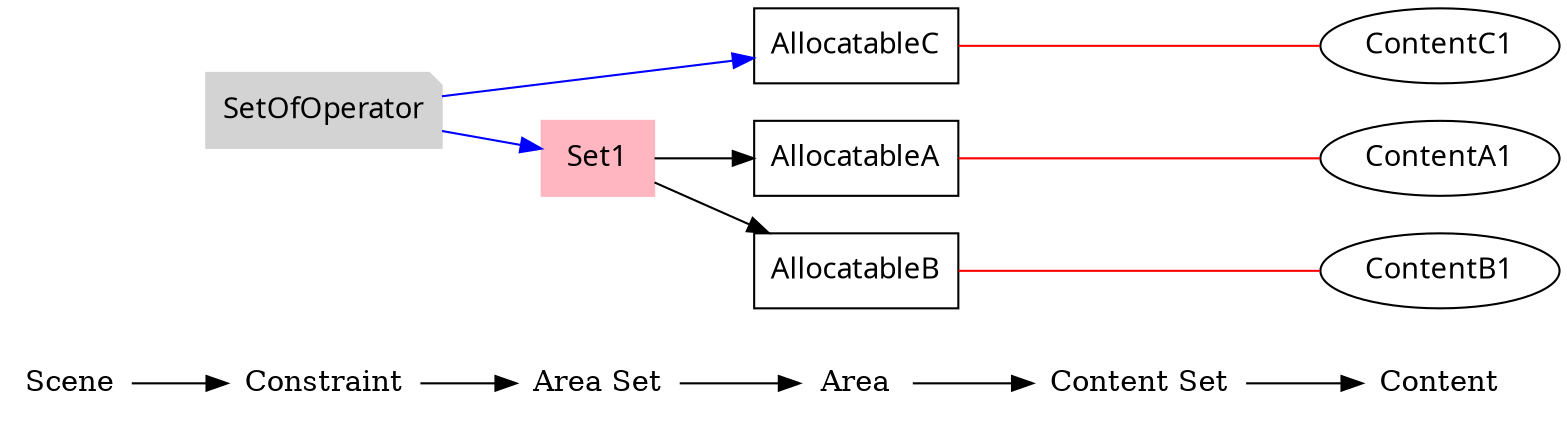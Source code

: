 digraph rule_objects_graph {
	rankdir = LR;
	charset="utf-8";
	clusterrank = global;
	
	node [shape = plaintext];
	Scene -> Constraint -> "Area Set" -> Area -> "Content Set" -> Content; 
	{ rank = same;
		node [shape = box];
		{
			Area;

			e1 [label="AllocatableA", fontname="Meiryo UI"];
			e2 [label="AllocatableB", fontname="Meiryo UI"];
			e3 [label="AllocatableC", fontname="Meiryo UI"];
		}
	}
	
	{ rank = same;
		node [shape = ellipse];
		{
			Content;

			e4 [label="ContentA1", fontname="Meiryo UI"];
			e5 [label="ContentB1", fontname="Meiryo UI"];
			e6 [label="ContentC1", fontname="Meiryo UI"];

		}
	}
	
	{
		subgraph subareaset {
			"Area Set";
			node [shape = box, style = filled, color = lightpink];

			e7 [label="Set1", fontname="Meiryo UI"];

		}
	}

	e7 -> e1;
	e7 -> e2;

	
	{
		subgraph subcontentset {
			"Content Set";
			node [shape = ellipse, style = filled, color = palegreen];


		}
	}



	

	

	e1 -> e4 [dir=none, color=red];
	e2 -> e5 [dir=none, color=red];
	e3 -> e6 [dir=none, color=red];
	

	

	subgraph scene { rank = same;
		node [shape = circle, style = filled, color = lightblue];
		{
			"Scene";

		}
	}

	{ rank = same;
		node [shape = note, style = filled, color = lightgrey];
		{
			"Constraint";
			e8 [label="SetOfOperator", fontname="Meiryo UI"];
		}
	}
	
	{ rank = same;
		node [shape = note, style = filled, color = lavenderblush2];
		{
			"Constraint";
		}
	}

	{ rank = same;
		node [shape = note, style = filled, color = lightpink2];
		{
			"Constraint";
		}
	}

	e8 -> e7 [color=blue];
	e8 -> e3 [color=blue];
	

	

	
}

